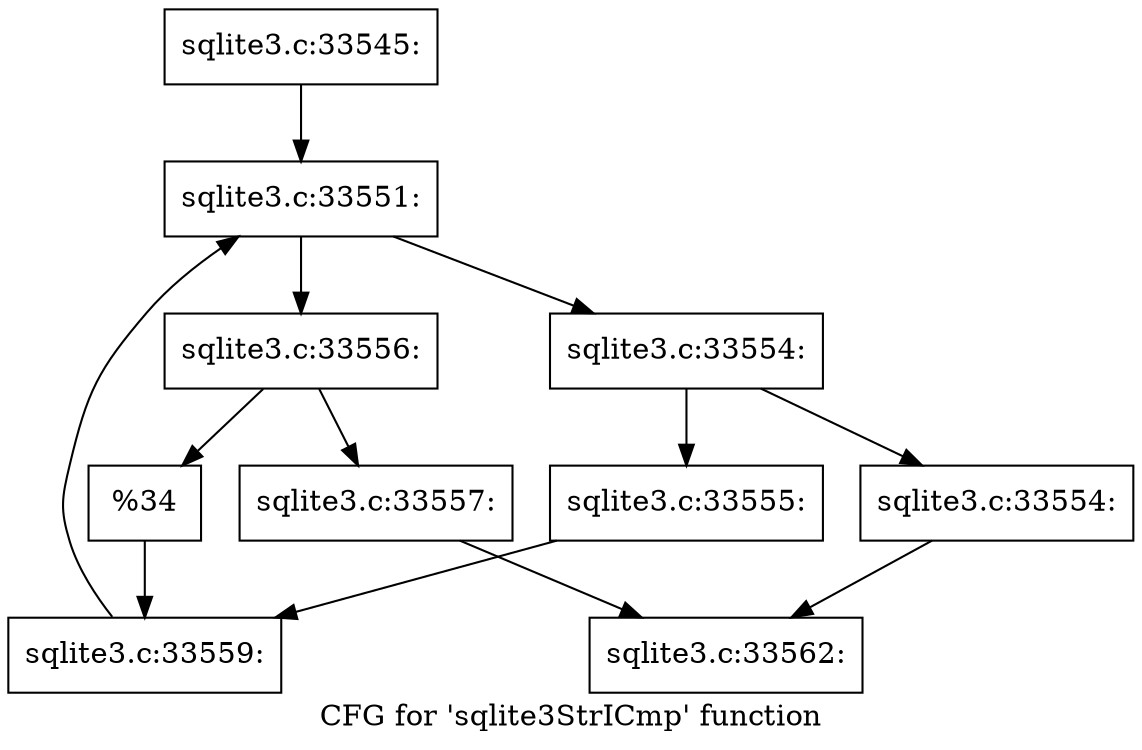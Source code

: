 digraph "CFG for 'sqlite3StrICmp' function" {
	label="CFG for 'sqlite3StrICmp' function";

	Node0x55c0f700aed0 [shape=record,label="{sqlite3.c:33545:}"];
	Node0x55c0f700aed0 -> Node0x55c0f700d050;
	Node0x55c0f700d050 [shape=record,label="{sqlite3.c:33551:}"];
	Node0x55c0f700d050 -> Node0x55c0f700d870;
	Node0x55c0f700d050 -> Node0x55c0f700d910;
	Node0x55c0f700d870 [shape=record,label="{sqlite3.c:33554:}"];
	Node0x55c0f700d870 -> Node0x55c0f700dd90;
	Node0x55c0f700d870 -> Node0x55c0f700dde0;
	Node0x55c0f700dd90 [shape=record,label="{sqlite3.c:33554:}"];
	Node0x55c0f700dd90 -> Node0x55c0f700cfc0;
	Node0x55c0f700dde0 [shape=record,label="{sqlite3.c:33555:}"];
	Node0x55c0f700dde0 -> Node0x55c0f700d8c0;
	Node0x55c0f700d910 [shape=record,label="{sqlite3.c:33556:}"];
	Node0x55c0f700d910 -> Node0x55c0f700ea80;
	Node0x55c0f700d910 -> Node0x55c0f700ead0;
	Node0x55c0f700ea80 [shape=record,label="{sqlite3.c:33557:}"];
	Node0x55c0f700ea80 -> Node0x55c0f700cfc0;
	Node0x55c0f700ead0 [shape=record,label="{%34}"];
	Node0x55c0f700ead0 -> Node0x55c0f700d8c0;
	Node0x55c0f700d8c0 [shape=record,label="{sqlite3.c:33559:}"];
	Node0x55c0f700d8c0 -> Node0x55c0f700d050;
	Node0x55c0f700cfc0 [shape=record,label="{sqlite3.c:33562:}"];
}
